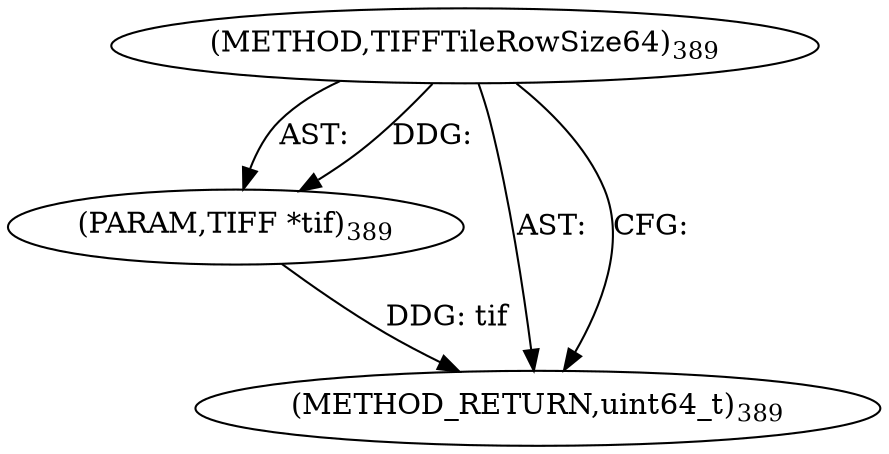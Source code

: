 digraph "TIFFTileRowSize64" {  
"8611" [label = <(METHOD,TIFFTileRowSize64)<SUB>389</SUB>> ]
"8612" [label = <(PARAM,TIFF *tif)<SUB>389</SUB>> ]
"8613" [label = <(METHOD_RETURN,uint64_t)<SUB>389</SUB>> ]
  "8611" -> "8612"  [ label = "AST: "] 
  "8611" -> "8613"  [ label = "AST: "] 
  "8611" -> "8613"  [ label = "CFG: "] 
  "8612" -> "8613"  [ label = "DDG: tif"] 
  "8611" -> "8612"  [ label = "DDG: "] 
}
